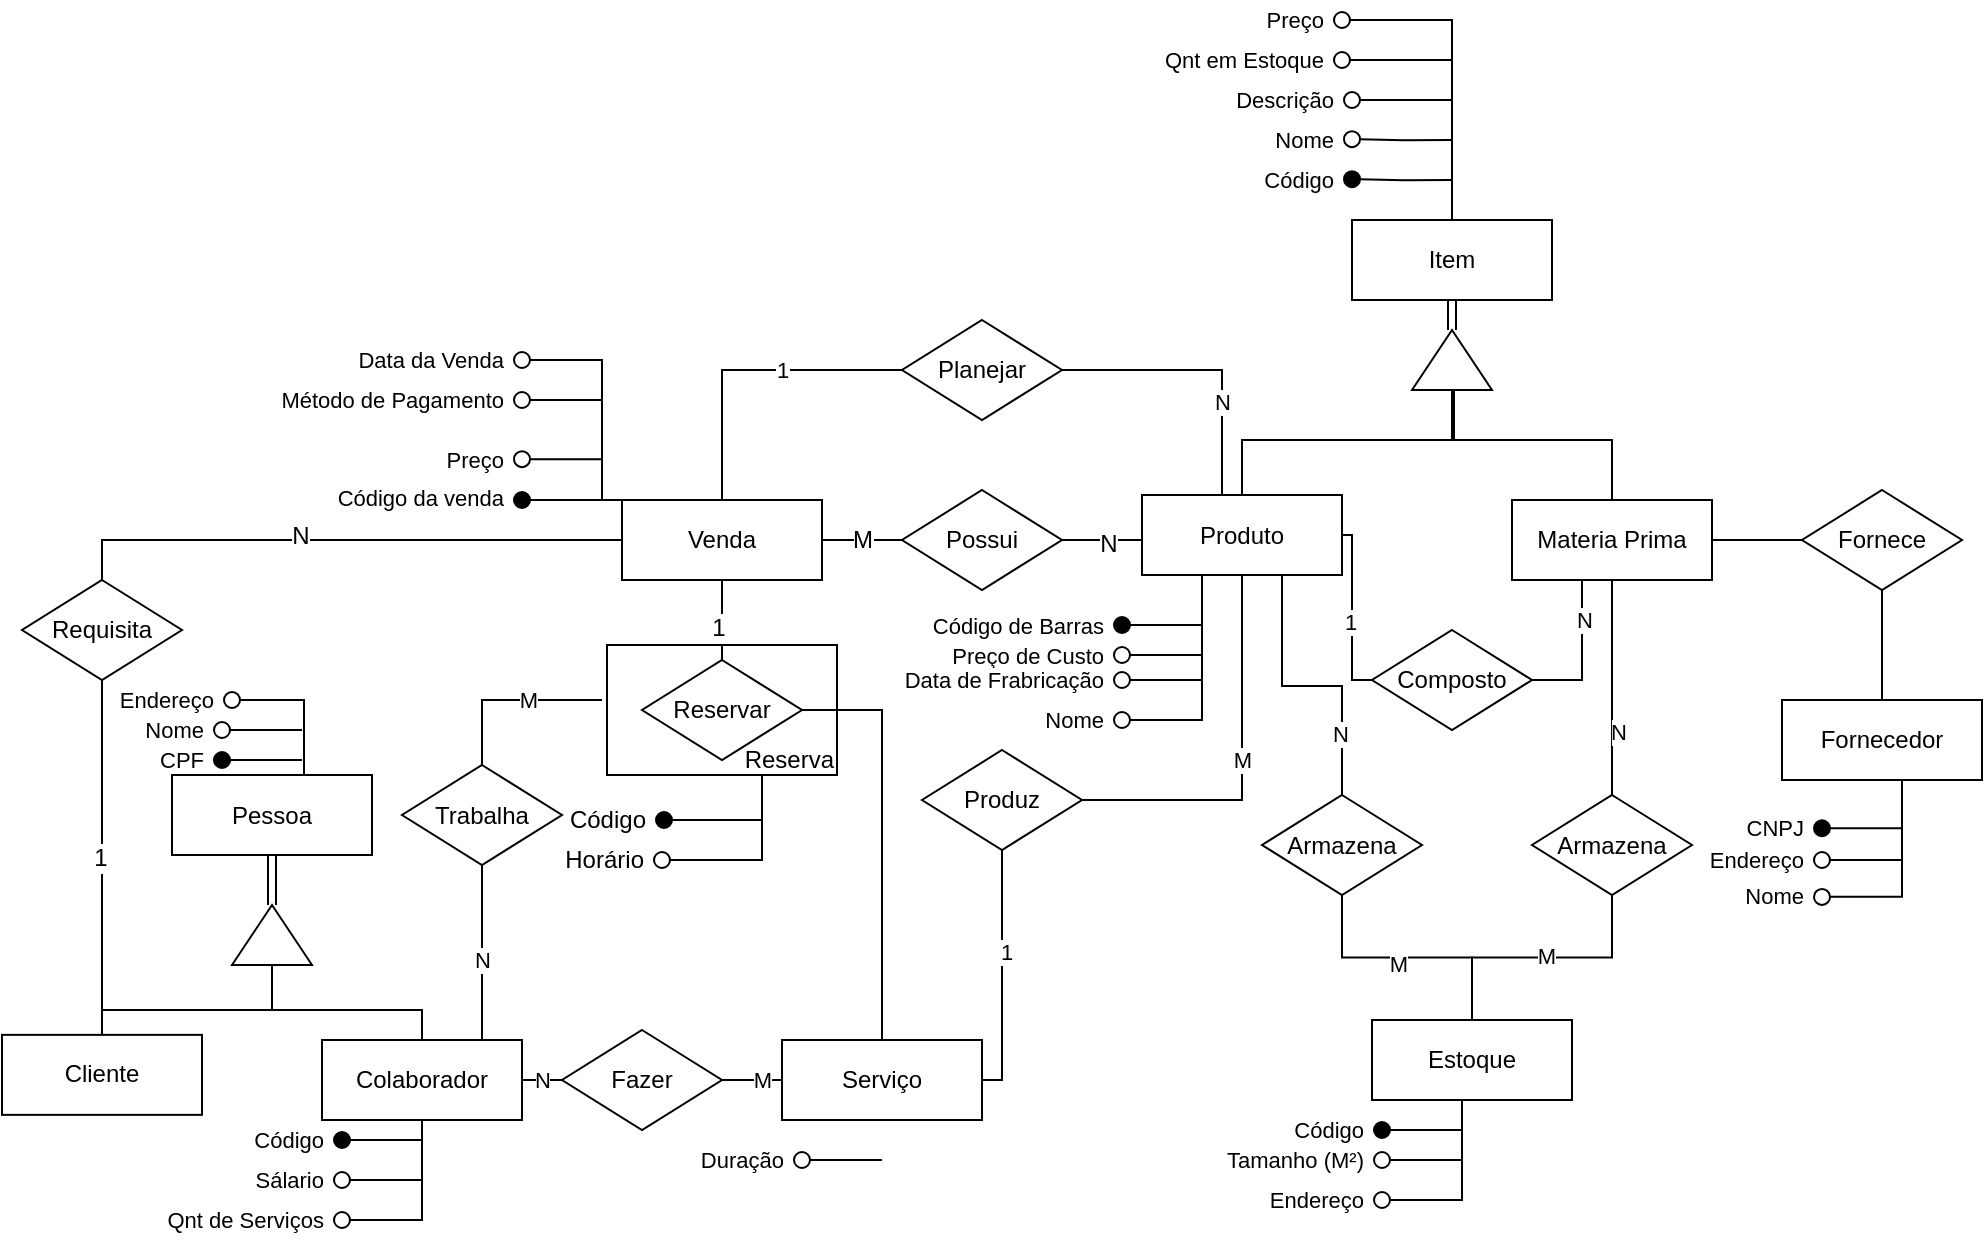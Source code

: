 <mxfile version="24.7.17">
  <diagram name="Página-1" id="Y4v-zRmJQ9ysSYKRB13J">
    <mxGraphModel dx="-110" dy="685" grid="1" gridSize="10" guides="1" tooltips="1" connect="1" arrows="1" fold="1" page="1" pageScale="1" pageWidth="827" pageHeight="1169" math="0" shadow="0">
      <root>
        <mxCell id="0" />
        <mxCell id="1" parent="0" />
        <mxCell id="ezMyJnMZ9ZcVQrx3dU-W-1" value=" " style="rounded=0;orthogonalLoop=1;jettySize=auto;html=1;fontFamily=Helvetica;fontSize=12;fontColor=default;endArrow=none;endFill=0;edgeStyle=orthogonalEdgeStyle;entryX=0;entryY=0.5;entryDx=0;entryDy=0;exitX=0.5;exitY=0;exitDx=0;exitDy=0;" edge="1" parent="1" source="ezMyJnMZ9ZcVQrx3dU-W-3" target="ezMyJnMZ9ZcVQrx3dU-W-9">
          <mxGeometry relative="1" as="geometry" />
        </mxCell>
        <mxCell id="ezMyJnMZ9ZcVQrx3dU-W-2" value="N" style="edgeLabel;html=1;align=center;verticalAlign=middle;resizable=0;points=[];rounded=0;strokeColor=default;spacingBottom=0;fontFamily=Helvetica;fontSize=12;fontColor=default;fillColor=none;" vertex="1" connectable="0" parent="ezMyJnMZ9ZcVQrx3dU-W-1">
          <mxGeometry x="-0.173" y="3" relative="1" as="geometry">
            <mxPoint x="3" y="1" as="offset" />
          </mxGeometry>
        </mxCell>
        <mxCell id="ezMyJnMZ9ZcVQrx3dU-W-3" value="Requisita" style="rhombus;whiteSpace=wrap;html=1;" vertex="1" parent="1">
          <mxGeometry x="1670" y="760" width="80" height="50" as="geometry" />
        </mxCell>
        <mxCell id="ezMyJnMZ9ZcVQrx3dU-W-4" style="edgeStyle=orthogonalEdgeStyle;rounded=0;orthogonalLoop=1;jettySize=auto;html=1;endArrow=none;endFill=0;exitX=0.5;exitY=0;exitDx=0;exitDy=0;entryX=0.5;entryY=1;entryDx=0;entryDy=0;" edge="1" parent="1" source="ezMyJnMZ9ZcVQrx3dU-W-42" target="ezMyJnMZ9ZcVQrx3dU-W-3">
          <mxGeometry relative="1" as="geometry" />
        </mxCell>
        <mxCell id="ezMyJnMZ9ZcVQrx3dU-W-5" value="1" style="edgeLabel;html=1;align=center;verticalAlign=middle;resizable=0;points=[];rounded=0;strokeColor=default;spacingBottom=0;fontFamily=Helvetica;fontSize=12;fontColor=default;fillColor=none;" vertex="1" connectable="0" parent="ezMyJnMZ9ZcVQrx3dU-W-4">
          <mxGeometry y="1" relative="1" as="geometry">
            <mxPoint as="offset" />
          </mxGeometry>
        </mxCell>
        <mxCell id="ezMyJnMZ9ZcVQrx3dU-W-6" value="M" style="edgeStyle=orthogonalEdgeStyle;rounded=0;orthogonalLoop=1;jettySize=auto;html=1;entryX=0;entryY=0.5;entryDx=0;entryDy=0;fontFamily=Helvetica;fontSize=12;fontColor=default;endArrow=none;endFill=0;" edge="1" parent="1" source="ezMyJnMZ9ZcVQrx3dU-W-9" target="ezMyJnMZ9ZcVQrx3dU-W-26">
          <mxGeometry relative="1" as="geometry" />
        </mxCell>
        <mxCell id="ezMyJnMZ9ZcVQrx3dU-W-7" style="edgeStyle=orthogonalEdgeStyle;rounded=0;orthogonalLoop=1;jettySize=auto;html=1;fontFamily=Helvetica;fontSize=12;fontColor=default;endArrow=none;endFill=0;" edge="1" parent="1" source="ezMyJnMZ9ZcVQrx3dU-W-9" target="ezMyJnMZ9ZcVQrx3dU-W-28">
          <mxGeometry relative="1" as="geometry" />
        </mxCell>
        <mxCell id="ezMyJnMZ9ZcVQrx3dU-W-8" value="1" style="edgeLabel;html=1;align=center;verticalAlign=middle;resizable=0;points=[];rounded=0;strokeColor=default;spacingBottom=0;fontFamily=Helvetica;fontSize=12;fontColor=default;fillColor=none;" vertex="1" connectable="0" parent="ezMyJnMZ9ZcVQrx3dU-W-7">
          <mxGeometry x="0.167" y="-2" relative="1" as="geometry">
            <mxPoint as="offset" />
          </mxGeometry>
        </mxCell>
        <mxCell id="ezMyJnMZ9ZcVQrx3dU-W-9" value="Venda" style="rounded=0;whiteSpace=wrap;html=1;" vertex="1" parent="1">
          <mxGeometry x="1970" y="720" width="100" height="40" as="geometry" />
        </mxCell>
        <mxCell id="ezMyJnMZ9ZcVQrx3dU-W-10" style="edgeStyle=orthogonalEdgeStyle;rounded=0;orthogonalLoop=1;jettySize=auto;html=1;entryX=0;entryY=0.5;entryDx=0;entryDy=0;endArrow=none;endFill=0;exitX=0.5;exitY=0;exitDx=0;exitDy=0;" edge="1" parent="1" source="ezMyJnMZ9ZcVQrx3dU-W-15" target="ezMyJnMZ9ZcVQrx3dU-W-18">
          <mxGeometry relative="1" as="geometry">
            <Array as="points">
              <mxPoint x="2280" y="690" />
              <mxPoint x="2385" y="690" />
            </Array>
          </mxGeometry>
        </mxCell>
        <mxCell id="ezMyJnMZ9ZcVQrx3dU-W-11" style="edgeStyle=orthogonalEdgeStyle;rounded=0;orthogonalLoop=1;jettySize=auto;html=1;entryX=0;entryY=0.5;entryDx=0;entryDy=0;endArrow=none;endFill=0;" edge="1" parent="1" source="ezMyJnMZ9ZcVQrx3dU-W-15" target="ezMyJnMZ9ZcVQrx3dU-W-55">
          <mxGeometry relative="1" as="geometry">
            <Array as="points">
              <mxPoint x="2335" y="738" />
              <mxPoint x="2335" y="810" />
            </Array>
          </mxGeometry>
        </mxCell>
        <mxCell id="ezMyJnMZ9ZcVQrx3dU-W-12" value="1" style="edgeLabel;html=1;align=center;verticalAlign=middle;resizable=0;points=[];" vertex="1" connectable="0" parent="ezMyJnMZ9ZcVQrx3dU-W-11">
          <mxGeometry x="0.095" y="-1" relative="1" as="geometry">
            <mxPoint as="offset" />
          </mxGeometry>
        </mxCell>
        <mxCell id="ezMyJnMZ9ZcVQrx3dU-W-13" style="edgeStyle=orthogonalEdgeStyle;rounded=0;orthogonalLoop=1;jettySize=auto;html=1;entryX=0.5;entryY=0;entryDx=0;entryDy=0;endArrow=none;endFill=0;" edge="1" parent="1" source="ezMyJnMZ9ZcVQrx3dU-W-15" target="ezMyJnMZ9ZcVQrx3dU-W-73">
          <mxGeometry relative="1" as="geometry">
            <Array as="points">
              <mxPoint x="2300" y="813" />
              <mxPoint x="2330" y="813" />
            </Array>
          </mxGeometry>
        </mxCell>
        <mxCell id="ezMyJnMZ9ZcVQrx3dU-W-14" value="N" style="edgeLabel;html=1;align=center;verticalAlign=middle;resizable=0;points=[];" vertex="1" connectable="0" parent="ezMyJnMZ9ZcVQrx3dU-W-13">
          <mxGeometry x="0.565" y="-1" relative="1" as="geometry">
            <mxPoint as="offset" />
          </mxGeometry>
        </mxCell>
        <mxCell id="ezMyJnMZ9ZcVQrx3dU-W-15" value="Produto" style="rounded=0;whiteSpace=wrap;html=1;" vertex="1" parent="1">
          <mxGeometry x="2230" y="717.5" width="100" height="40" as="geometry" />
        </mxCell>
        <mxCell id="ezMyJnMZ9ZcVQrx3dU-W-16" value="Nome" style="html=1;verticalAlign=middle;startArrow=oval;startFill=0;endArrow=none;startSize=8;rounded=0;endFill=0;edgeStyle=orthogonalEdgeStyle;spacingLeft=0;spacingRight=0;spacingBottom=0;spacing=0;spacingTop=0;labelPosition=left;verticalLabelPosition=middle;align=right;" edge="1" parent="1">
          <mxGeometry x="-1" y="-10" width="60" relative="1" as="geometry">
            <mxPoint x="2220" y="830" as="sourcePoint" />
            <mxPoint x="2260" y="757.5" as="targetPoint" />
            <mxPoint x="-10" y="-10" as="offset" />
            <Array as="points">
              <mxPoint x="2260" y="830" />
            </Array>
          </mxGeometry>
        </mxCell>
        <mxCell id="ezMyJnMZ9ZcVQrx3dU-W-17" value="Preço" style="html=1;verticalAlign=middle;startArrow=oval;startFill=0;endArrow=none;startSize=8;rounded=0;endFill=0;edgeStyle=orthogonalEdgeStyle;spacingLeft=0;spacingRight=0;spacingBottom=0;spacing=0;spacingTop=0;labelPosition=left;verticalLabelPosition=middle;align=right;entryX=0.5;entryY=0;entryDx=0;entryDy=0;" edge="1" parent="1" target="ezMyJnMZ9ZcVQrx3dU-W-20">
          <mxGeometry x="-1" y="-10" width="60" relative="1" as="geometry">
            <mxPoint x="2330" y="480" as="sourcePoint" />
            <mxPoint x="2375" y="480" as="targetPoint" />
            <mxPoint x="-10" y="-10" as="offset" />
            <Array as="points">
              <mxPoint x="2335" y="480" />
              <mxPoint x="2385" y="480" />
            </Array>
          </mxGeometry>
        </mxCell>
        <mxCell id="ezMyJnMZ9ZcVQrx3dU-W-18" value="" style="triangle;whiteSpace=wrap;html=1;rotation=-90;" vertex="1" parent="1">
          <mxGeometry x="2370" y="630" width="30" height="40" as="geometry" />
        </mxCell>
        <mxCell id="ezMyJnMZ9ZcVQrx3dU-W-19" style="edgeStyle=orthogonalEdgeStyle;rounded=0;orthogonalLoop=1;jettySize=auto;html=1;entryX=1;entryY=0.5;entryDx=0;entryDy=0;endArrow=none;endFill=0;shape=link;" edge="1" parent="1" source="ezMyJnMZ9ZcVQrx3dU-W-20" target="ezMyJnMZ9ZcVQrx3dU-W-18">
          <mxGeometry relative="1" as="geometry" />
        </mxCell>
        <mxCell id="ezMyJnMZ9ZcVQrx3dU-W-20" value="Item" style="rounded=0;whiteSpace=wrap;html=1;" vertex="1" parent="1">
          <mxGeometry x="2335" y="580" width="100" height="40" as="geometry" />
        </mxCell>
        <mxCell id="ezMyJnMZ9ZcVQrx3dU-W-21" value="Código da venda" style="html=1;verticalAlign=middle;startArrow=oval;startFill=1;endArrow=none;startSize=8;rounded=0;endFill=0;spacingLeft=0;spacingRight=0;spacingBottom=0;spacing=0;spacingTop=0;labelPosition=left;verticalLabelPosition=middle;align=right;entryX=0.5;entryY=0;entryDx=0;entryDy=0;strokeColor=default;flowAnimation=0;shadow=0;jumpStyle=none;edgeStyle=orthogonalEdgeStyle;" edge="1" parent="1" target="ezMyJnMZ9ZcVQrx3dU-W-9">
          <mxGeometry x="-1" y="10" width="60" relative="1" as="geometry">
            <mxPoint x="1920" y="720" as="sourcePoint" />
            <mxPoint x="1935" y="700" as="targetPoint" />
            <mxPoint x="-10" y="9" as="offset" />
            <Array as="points">
              <mxPoint x="1960" y="720" />
              <mxPoint x="1960" y="720" />
            </Array>
          </mxGeometry>
        </mxCell>
        <mxCell id="ezMyJnMZ9ZcVQrx3dU-W-22" value="Data da Venda" style="html=1;verticalAlign=middle;startArrow=oval;startFill=0;endArrow=none;startSize=8;rounded=0;endFill=0;edgeStyle=orthogonalEdgeStyle;spacingLeft=0;spacingRight=0;spacingBottom=0;spacing=0;spacingTop=0;labelPosition=left;verticalLabelPosition=middle;align=right;" edge="1" parent="1">
          <mxGeometry x="-1" y="-10" width="60" relative="1" as="geometry">
            <mxPoint x="1920" y="650" as="sourcePoint" />
            <mxPoint x="1960" y="720" as="targetPoint" />
            <mxPoint x="-10" y="-10" as="offset" />
            <Array as="points">
              <mxPoint x="1960" y="650" />
            </Array>
          </mxGeometry>
        </mxCell>
        <mxCell id="ezMyJnMZ9ZcVQrx3dU-W-23" value="Preço" style="html=1;verticalAlign=middle;startArrow=oval;startFill=0;endArrow=none;startSize=8;rounded=0;endFill=0;edgeStyle=orthogonalEdgeStyle;spacingLeft=0;spacingRight=0;spacingBottom=0;spacing=0;spacingTop=0;labelPosition=left;verticalLabelPosition=middle;align=right;" edge="1" parent="1">
          <mxGeometry x="-1" y="-10" width="60" relative="1" as="geometry">
            <mxPoint x="1920" y="699.58" as="sourcePoint" />
            <mxPoint x="1960" y="699.58" as="targetPoint" />
            <mxPoint x="-10" y="-10" as="offset" />
          </mxGeometry>
        </mxCell>
        <mxCell id="ezMyJnMZ9ZcVQrx3dU-W-24" style="edgeStyle=orthogonalEdgeStyle;rounded=0;orthogonalLoop=1;jettySize=auto;html=1;fontFamily=Helvetica;fontSize=12;fontColor=default;endArrow=none;endFill=0;" edge="1" parent="1" source="ezMyJnMZ9ZcVQrx3dU-W-26">
          <mxGeometry relative="1" as="geometry">
            <mxPoint x="2230" y="740" as="targetPoint" />
          </mxGeometry>
        </mxCell>
        <mxCell id="ezMyJnMZ9ZcVQrx3dU-W-25" value="N" style="edgeLabel;html=1;align=center;verticalAlign=middle;resizable=0;points=[];rounded=0;strokeColor=default;spacingBottom=0;fontFamily=Helvetica;fontSize=12;fontColor=default;fillColor=none;" vertex="1" connectable="0" parent="ezMyJnMZ9ZcVQrx3dU-W-24">
          <mxGeometry x="0.133" y="-1" relative="1" as="geometry">
            <mxPoint as="offset" />
          </mxGeometry>
        </mxCell>
        <mxCell id="ezMyJnMZ9ZcVQrx3dU-W-26" value="Possui" style="rhombus;whiteSpace=wrap;html=1;" vertex="1" parent="1">
          <mxGeometry x="2110" y="715" width="80" height="50" as="geometry" />
        </mxCell>
        <mxCell id="ezMyJnMZ9ZcVQrx3dU-W-27" style="edgeStyle=orthogonalEdgeStyle;rounded=0;orthogonalLoop=1;jettySize=auto;html=1;fontFamily=Helvetica;fontSize=12;fontColor=default;endArrow=none;endFill=0;exitX=1;exitY=0.5;exitDx=0;exitDy=0;" edge="1" parent="1" source="ezMyJnMZ9ZcVQrx3dU-W-28" target="ezMyJnMZ9ZcVQrx3dU-W-34">
          <mxGeometry relative="1" as="geometry">
            <mxPoint x="2020" y="890" as="targetPoint" />
          </mxGeometry>
        </mxCell>
        <mxCell id="ezMyJnMZ9ZcVQrx3dU-W-28" value="Reservar" style="rhombus;whiteSpace=wrap;html=1;" vertex="1" parent="1">
          <mxGeometry x="1980" y="800" width="80" height="50" as="geometry" />
        </mxCell>
        <mxCell id="ezMyJnMZ9ZcVQrx3dU-W-29" value="&lt;div style=&quot;&quot;&gt;Reserva&lt;/div&gt;" style="rounded=0;whiteSpace=wrap;fillColor=none;verticalAlign=top;labelPosition=center;verticalLabelPosition=bottom;align=right;spacingBottom=0;html=1;horizontal=1;fontFamily=Helvetica;spacing=0;spacingTop=-20;spacingRight=2;" vertex="1" parent="1">
          <mxGeometry x="1962.5" y="792.5" width="115" height="65" as="geometry" />
        </mxCell>
        <mxCell id="ezMyJnMZ9ZcVQrx3dU-W-30" value="Código" style="html=1;verticalAlign=middle;startArrow=oval;startFill=1;endArrow=none;startSize=8;rounded=0;endFill=0;edgeStyle=orthogonalEdgeStyle;spacingLeft=0;spacingRight=0;spacingBottom=0;spacing=0;spacingTop=0;labelPosition=left;verticalLabelPosition=middle;align=right;fontFamily=Helvetica;fontSize=12;fontColor=default;" edge="1" parent="1">
          <mxGeometry x="-1" y="-10" width="60" relative="1" as="geometry">
            <mxPoint x="1991" y="880" as="sourcePoint" />
            <mxPoint x="2040" y="880" as="targetPoint" />
            <mxPoint x="-10" y="-10" as="offset" />
          </mxGeometry>
        </mxCell>
        <mxCell id="ezMyJnMZ9ZcVQrx3dU-W-31" value="Horário" style="html=1;verticalAlign=middle;startArrow=oval;startFill=0;endArrow=none;startSize=8;rounded=0;endFill=0;edgeStyle=orthogonalEdgeStyle;spacingLeft=0;spacingRight=0;spacingBottom=0;spacing=0;spacingTop=0;labelPosition=left;verticalLabelPosition=middle;align=right;fontFamily=Helvetica;fontSize=12;fontColor=default;entryX=0.5;entryY=1;entryDx=0;entryDy=0;" edge="1" parent="1" target="ezMyJnMZ9ZcVQrx3dU-W-29">
          <mxGeometry x="-1" y="-10" width="60" relative="1" as="geometry">
            <mxPoint x="1990" y="900" as="sourcePoint" />
            <mxPoint x="2040" y="860" as="targetPoint" />
            <mxPoint x="-10" y="-10" as="offset" />
            <Array as="points">
              <mxPoint x="1990" y="900" />
              <mxPoint x="2040" y="900" />
              <mxPoint x="2040" y="857" />
            </Array>
          </mxGeometry>
        </mxCell>
        <mxCell id="ezMyJnMZ9ZcVQrx3dU-W-32" style="edgeStyle=orthogonalEdgeStyle;rounded=0;orthogonalLoop=1;jettySize=auto;html=1;entryX=0.5;entryY=1;entryDx=0;entryDy=0;exitX=1;exitY=0.5;exitDx=0;exitDy=0;endArrow=none;endFill=0;" edge="1" parent="1" source="ezMyJnMZ9ZcVQrx3dU-W-34" target="ezMyJnMZ9ZcVQrx3dU-W-58">
          <mxGeometry relative="1" as="geometry">
            <Array as="points">
              <mxPoint x="2160" y="1010" />
            </Array>
          </mxGeometry>
        </mxCell>
        <mxCell id="ezMyJnMZ9ZcVQrx3dU-W-33" value="1" style="edgeLabel;html=1;align=center;verticalAlign=middle;resizable=0;points=[];" vertex="1" connectable="0" parent="ezMyJnMZ9ZcVQrx3dU-W-32">
          <mxGeometry x="0.195" y="-2" relative="1" as="geometry">
            <mxPoint as="offset" />
          </mxGeometry>
        </mxCell>
        <mxCell id="ezMyJnMZ9ZcVQrx3dU-W-34" value="Serviço" style="rounded=0;whiteSpace=wrap;html=1;" vertex="1" parent="1">
          <mxGeometry x="2050" y="990" width="100" height="40" as="geometry" />
        </mxCell>
        <mxCell id="ezMyJnMZ9ZcVQrx3dU-W-35" value="Código" style="html=1;verticalAlign=middle;startArrow=oval;startFill=1;endArrow=none;startSize=8;rounded=0;endFill=0;edgeStyle=orthogonalEdgeStyle;spacingLeft=0;spacingRight=0;spacingBottom=0;spacing=0;spacingTop=0;labelPosition=left;verticalLabelPosition=middle;align=right;" edge="1" parent="1">
          <mxGeometry x="-1" y="-10" width="60" relative="1" as="geometry">
            <mxPoint x="2335" y="559.58" as="sourcePoint" />
            <mxPoint x="2385" y="560" as="targetPoint" />
            <mxPoint x="-10" y="-10" as="offset" />
          </mxGeometry>
        </mxCell>
        <mxCell id="ezMyJnMZ9ZcVQrx3dU-W-36" value="Nome" style="html=1;verticalAlign=middle;startArrow=oval;startFill=0;endArrow=none;startSize=8;rounded=0;endFill=0;edgeStyle=orthogonalEdgeStyle;spacingLeft=0;spacingRight=0;spacingBottom=0;spacing=0;spacingTop=0;labelPosition=left;verticalLabelPosition=middle;align=right;" edge="1" parent="1">
          <mxGeometry x="-1" y="-10" width="60" relative="1" as="geometry">
            <mxPoint x="2335" y="539.58" as="sourcePoint" />
            <mxPoint x="2385" y="540" as="targetPoint" />
            <mxPoint x="-10" y="-10" as="offset" />
          </mxGeometry>
        </mxCell>
        <mxCell id="ezMyJnMZ9ZcVQrx3dU-W-37" value="Descrição" style="html=1;verticalAlign=middle;startArrow=oval;startFill=0;endArrow=none;startSize=8;rounded=0;endFill=0;edgeStyle=orthogonalEdgeStyle;spacingLeft=0;spacingRight=0;spacingBottom=0;spacing=0;spacingTop=0;labelPosition=left;verticalLabelPosition=middle;align=right;" edge="1" parent="1">
          <mxGeometry x="-1" y="-10" width="60" relative="1" as="geometry">
            <mxPoint x="2335" y="520" as="sourcePoint" />
            <mxPoint x="2385" y="520" as="targetPoint" />
            <mxPoint x="-10" y="-10" as="offset" />
          </mxGeometry>
        </mxCell>
        <mxCell id="ezMyJnMZ9ZcVQrx3dU-W-38" value="Código de Barras" style="html=1;verticalAlign=middle;startArrow=oval;startFill=1;endArrow=none;startSize=8;rounded=0;endFill=0;edgeStyle=orthogonalEdgeStyle;spacingLeft=0;spacingRight=0;spacingBottom=0;spacing=0;spacingTop=0;labelPosition=left;verticalLabelPosition=middle;align=right;" edge="1" parent="1">
          <mxGeometry x="-1" y="-10" width="60" relative="1" as="geometry">
            <mxPoint x="2220" y="782.5" as="sourcePoint" />
            <mxPoint x="2260" y="782.5" as="targetPoint" />
            <mxPoint x="-10" y="-10" as="offset" />
          </mxGeometry>
        </mxCell>
        <mxCell id="ezMyJnMZ9ZcVQrx3dU-W-39" value="Preço de Custo" style="html=1;verticalAlign=middle;startArrow=oval;startFill=0;endArrow=none;startSize=8;rounded=0;endFill=0;edgeStyle=orthogonalEdgeStyle;spacingLeft=0;spacingRight=0;spacingBottom=0;spacing=0;spacingTop=0;labelPosition=left;verticalLabelPosition=middle;align=right;" edge="1" parent="1">
          <mxGeometry x="-1" y="-10" width="60" relative="1" as="geometry">
            <mxPoint x="2220" y="797.5" as="sourcePoint" />
            <mxPoint x="2260" y="797.5" as="targetPoint" />
            <mxPoint x="-10" y="-10" as="offset" />
          </mxGeometry>
        </mxCell>
        <mxCell id="ezMyJnMZ9ZcVQrx3dU-W-40" value="Qnt em Estoque" style="html=1;verticalAlign=middle;startArrow=oval;startFill=0;endArrow=none;startSize=8;rounded=0;endFill=0;edgeStyle=orthogonalEdgeStyle;spacingLeft=0;spacingRight=0;spacingBottom=0;spacing=0;spacingTop=0;labelPosition=left;verticalLabelPosition=middle;align=right;" edge="1" parent="1">
          <mxGeometry x="-1" y="-10" width="60" relative="1" as="geometry">
            <mxPoint x="2330" y="500" as="sourcePoint" />
            <mxPoint x="2385" y="500.0" as="targetPoint" />
            <mxPoint x="-10" y="-10" as="offset" />
          </mxGeometry>
        </mxCell>
        <mxCell id="ezMyJnMZ9ZcVQrx3dU-W-41" value="Data de Frabricação" style="html=1;verticalAlign=middle;startArrow=oval;startFill=0;endArrow=none;startSize=8;rounded=0;endFill=0;edgeStyle=orthogonalEdgeStyle;spacingLeft=0;spacingRight=0;spacingBottom=0;spacing=0;spacingTop=0;labelPosition=left;verticalLabelPosition=middle;align=right;" edge="1" parent="1">
          <mxGeometry x="-1" y="-10" width="60" relative="1" as="geometry">
            <mxPoint x="2220" y="810" as="sourcePoint" />
            <mxPoint x="2260" y="810" as="targetPoint" />
            <mxPoint x="-10" y="-10" as="offset" />
            <Array as="points">
              <mxPoint x="2260" y="810" />
            </Array>
          </mxGeometry>
        </mxCell>
        <mxCell id="ezMyJnMZ9ZcVQrx3dU-W-42" value="Cliente" style="rounded=0;whiteSpace=wrap;html=1;" vertex="1" parent="1">
          <mxGeometry x="1660" y="987.43" width="100" height="40" as="geometry" />
        </mxCell>
        <mxCell id="ezMyJnMZ9ZcVQrx3dU-W-43" style="edgeStyle=orthogonalEdgeStyle;rounded=0;orthogonalLoop=1;jettySize=auto;html=1;exitX=0.5;exitY=0;exitDx=0;exitDy=0;endArrow=none;endFill=0;" edge="1" parent="1" source="ezMyJnMZ9ZcVQrx3dU-W-46">
          <mxGeometry relative="1" as="geometry">
            <mxPoint x="2481.0" y="720.0" as="sourcePoint" />
            <mxPoint x="2386.0" y="665" as="targetPoint" />
            <Array as="points">
              <mxPoint x="2465" y="690" />
              <mxPoint x="2386" y="690" />
            </Array>
          </mxGeometry>
        </mxCell>
        <mxCell id="ezMyJnMZ9ZcVQrx3dU-W-44" style="edgeStyle=orthogonalEdgeStyle;rounded=0;orthogonalLoop=1;jettySize=auto;html=1;entryX=0.5;entryY=0;entryDx=0;entryDy=0;endArrow=none;endFill=0;" edge="1" parent="1" source="ezMyJnMZ9ZcVQrx3dU-W-46" target="ezMyJnMZ9ZcVQrx3dU-W-76">
          <mxGeometry relative="1" as="geometry">
            <Array as="points">
              <mxPoint x="2465" y="780" />
              <mxPoint x="2465" y="780" />
            </Array>
          </mxGeometry>
        </mxCell>
        <mxCell id="ezMyJnMZ9ZcVQrx3dU-W-45" value="N" style="edgeLabel;html=1;align=center;verticalAlign=middle;resizable=0;points=[];" vertex="1" connectable="0" parent="ezMyJnMZ9ZcVQrx3dU-W-44">
          <mxGeometry x="0.404" y="3" relative="1" as="geometry">
            <mxPoint as="offset" />
          </mxGeometry>
        </mxCell>
        <mxCell id="ezMyJnMZ9ZcVQrx3dU-W-46" value="Materia Prima" style="rounded=0;whiteSpace=wrap;html=1;" vertex="1" parent="1">
          <mxGeometry x="2415" y="720" width="100" height="40" as="geometry" />
        </mxCell>
        <mxCell id="ezMyJnMZ9ZcVQrx3dU-W-47" style="edgeStyle=orthogonalEdgeStyle;rounded=0;orthogonalLoop=1;jettySize=auto;html=1;entryX=0.5;entryY=0;entryDx=0;entryDy=0;exitX=0;exitY=0.5;exitDx=0;exitDy=0;endArrow=none;endFill=0;" edge="1" parent="1" source="ezMyJnMZ9ZcVQrx3dU-W-49" target="ezMyJnMZ9ZcVQrx3dU-W-42">
          <mxGeometry relative="1" as="geometry">
            <Array as="points">
              <mxPoint x="1795" y="975" />
              <mxPoint x="1710" y="975" />
            </Array>
          </mxGeometry>
        </mxCell>
        <mxCell id="ezMyJnMZ9ZcVQrx3dU-W-48" style="edgeStyle=orthogonalEdgeStyle;rounded=0;orthogonalLoop=1;jettySize=auto;html=1;exitX=0;exitY=0.5;exitDx=0;exitDy=0;endArrow=none;endFill=0;" edge="1" parent="1" source="ezMyJnMZ9ZcVQrx3dU-W-49" target="ezMyJnMZ9ZcVQrx3dU-W-52">
          <mxGeometry relative="1" as="geometry">
            <Array as="points">
              <mxPoint x="1795" y="975" />
              <mxPoint x="1870" y="975" />
            </Array>
          </mxGeometry>
        </mxCell>
        <mxCell id="ezMyJnMZ9ZcVQrx3dU-W-49" value="" style="triangle;whiteSpace=wrap;html=1;rotation=-90;" vertex="1" parent="1">
          <mxGeometry x="1780" y="917.5" width="30" height="40" as="geometry" />
        </mxCell>
        <mxCell id="ezMyJnMZ9ZcVQrx3dU-W-50" style="edgeStyle=orthogonalEdgeStyle;rounded=0;orthogonalLoop=1;jettySize=auto;html=1;entryX=0.5;entryY=1;entryDx=0;entryDy=0;endArrow=none;endFill=0;" edge="1" parent="1" source="ezMyJnMZ9ZcVQrx3dU-W-52" target="ezMyJnMZ9ZcVQrx3dU-W-68">
          <mxGeometry relative="1" as="geometry">
            <Array as="points">
              <mxPoint x="1900" y="970" />
              <mxPoint x="1900" y="970" />
            </Array>
          </mxGeometry>
        </mxCell>
        <mxCell id="ezMyJnMZ9ZcVQrx3dU-W-51" value="N" style="edgeLabel;html=1;align=center;verticalAlign=middle;resizable=0;points=[];" vertex="1" connectable="0" parent="ezMyJnMZ9ZcVQrx3dU-W-50">
          <mxGeometry x="-0.102" y="-2" relative="1" as="geometry">
            <mxPoint x="-2" y="-1" as="offset" />
          </mxGeometry>
        </mxCell>
        <mxCell id="ezMyJnMZ9ZcVQrx3dU-W-52" value="Colaborador" style="rounded=0;whiteSpace=wrap;html=1;" vertex="1" parent="1">
          <mxGeometry x="1820" y="990.0" width="100" height="40" as="geometry" />
        </mxCell>
        <mxCell id="ezMyJnMZ9ZcVQrx3dU-W-53" style="edgeStyle=orthogonalEdgeStyle;rounded=0;orthogonalLoop=1;jettySize=auto;html=1;endArrow=none;endFill=0;" edge="1" parent="1" source="ezMyJnMZ9ZcVQrx3dU-W-55" target="ezMyJnMZ9ZcVQrx3dU-W-46">
          <mxGeometry relative="1" as="geometry">
            <Array as="points">
              <mxPoint x="2450" y="810" />
            </Array>
          </mxGeometry>
        </mxCell>
        <mxCell id="ezMyJnMZ9ZcVQrx3dU-W-54" value="N" style="edgeLabel;html=1;align=center;verticalAlign=middle;resizable=0;points=[];" vertex="1" connectable="0" parent="ezMyJnMZ9ZcVQrx3dU-W-53">
          <mxGeometry x="0.484" y="-1" relative="1" as="geometry">
            <mxPoint as="offset" />
          </mxGeometry>
        </mxCell>
        <mxCell id="ezMyJnMZ9ZcVQrx3dU-W-55" value="Composto" style="rhombus;whiteSpace=wrap;html=1;" vertex="1" parent="1">
          <mxGeometry x="2345" y="785" width="80" height="50" as="geometry" />
        </mxCell>
        <mxCell id="ezMyJnMZ9ZcVQrx3dU-W-56" style="edgeStyle=orthogonalEdgeStyle;rounded=0;orthogonalLoop=1;jettySize=auto;html=1;endArrow=none;endFill=0;" edge="1" parent="1" source="ezMyJnMZ9ZcVQrx3dU-W-58" target="ezMyJnMZ9ZcVQrx3dU-W-15">
          <mxGeometry relative="1" as="geometry" />
        </mxCell>
        <mxCell id="ezMyJnMZ9ZcVQrx3dU-W-57" value="M" style="edgeLabel;html=1;align=center;verticalAlign=middle;resizable=0;points=[];" vertex="1" connectable="0" parent="ezMyJnMZ9ZcVQrx3dU-W-56">
          <mxGeometry x="0.039" relative="1" as="geometry">
            <mxPoint as="offset" />
          </mxGeometry>
        </mxCell>
        <mxCell id="ezMyJnMZ9ZcVQrx3dU-W-58" value="Produz" style="rhombus;whiteSpace=wrap;html=1;" vertex="1" parent="1">
          <mxGeometry x="2120" y="845" width="80" height="50" as="geometry" />
        </mxCell>
        <mxCell id="ezMyJnMZ9ZcVQrx3dU-W-59" style="edgeStyle=orthogonalEdgeStyle;rounded=0;orthogonalLoop=1;jettySize=auto;html=1;shape=link;" edge="1" parent="1" source="ezMyJnMZ9ZcVQrx3dU-W-60" target="ezMyJnMZ9ZcVQrx3dU-W-49">
          <mxGeometry relative="1" as="geometry" />
        </mxCell>
        <mxCell id="ezMyJnMZ9ZcVQrx3dU-W-60" value="Pessoa" style="rounded=0;whiteSpace=wrap;html=1;" vertex="1" parent="1">
          <mxGeometry x="1745" y="857.5" width="100" height="40" as="geometry" />
        </mxCell>
        <mxCell id="ezMyJnMZ9ZcVQrx3dU-W-61" value="CPF" style="html=1;verticalAlign=middle;startArrow=oval;startFill=1;endArrow=none;startSize=8;rounded=0;endFill=0;edgeStyle=orthogonalEdgeStyle;spacingLeft=0;spacingRight=0;spacingBottom=0;spacing=0;spacingTop=0;labelPosition=left;verticalLabelPosition=middle;align=right;" edge="1" parent="1">
          <mxGeometry x="-1" y="-10" width="60" relative="1" as="geometry">
            <mxPoint x="1770" y="850" as="sourcePoint" />
            <mxPoint x="1810" y="850" as="targetPoint" />
            <mxPoint x="-10" y="-10" as="offset" />
          </mxGeometry>
        </mxCell>
        <mxCell id="ezMyJnMZ9ZcVQrx3dU-W-62" value="Nome" style="html=1;verticalAlign=middle;startArrow=oval;startFill=0;endArrow=none;startSize=8;rounded=0;endFill=0;edgeStyle=orthogonalEdgeStyle;spacingLeft=0;spacingRight=0;spacingBottom=0;spacing=0;spacingTop=0;labelPosition=left;verticalLabelPosition=middle;align=right;" edge="1" parent="1">
          <mxGeometry x="-1" y="-10" width="60" relative="1" as="geometry">
            <mxPoint x="1770" y="835" as="sourcePoint" />
            <mxPoint x="1810" y="835" as="targetPoint" />
            <mxPoint x="-10" y="-10" as="offset" />
          </mxGeometry>
        </mxCell>
        <mxCell id="ezMyJnMZ9ZcVQrx3dU-W-63" value="Endereço" style="html=1;verticalAlign=middle;startArrow=oval;startFill=0;endArrow=none;startSize=8;rounded=0;endFill=0;edgeStyle=orthogonalEdgeStyle;spacingLeft=0;spacingRight=0;spacingBottom=0;spacing=0;spacingTop=0;labelPosition=left;verticalLabelPosition=middle;align=right;entryX=0.66;entryY=0;entryDx=0;entryDy=0;entryPerimeter=0;" edge="1" parent="1" target="ezMyJnMZ9ZcVQrx3dU-W-60">
          <mxGeometry x="-1" y="-10" width="60" relative="1" as="geometry">
            <mxPoint x="1775" y="820" as="sourcePoint" />
            <mxPoint x="1810" y="850" as="targetPoint" />
            <mxPoint x="-10" y="-10" as="offset" />
            <Array as="points">
              <mxPoint x="1811" y="820" />
            </Array>
          </mxGeometry>
        </mxCell>
        <mxCell id="ezMyJnMZ9ZcVQrx3dU-W-64" value="Código" style="html=1;verticalAlign=middle;startArrow=oval;startFill=1;endArrow=none;startSize=8;rounded=0;endFill=0;edgeStyle=orthogonalEdgeStyle;spacingLeft=0;spacingRight=0;spacingBottom=0;spacing=0;spacingTop=0;labelPosition=left;verticalLabelPosition=middle;align=right;" edge="1" parent="1">
          <mxGeometry x="-1" y="-10" width="60" relative="1" as="geometry">
            <mxPoint x="1830" y="1040" as="sourcePoint" />
            <mxPoint x="1870" y="1040" as="targetPoint" />
            <mxPoint x="-10" y="-10" as="offset" />
          </mxGeometry>
        </mxCell>
        <mxCell id="ezMyJnMZ9ZcVQrx3dU-W-65" value="Sálario" style="html=1;verticalAlign=middle;startArrow=oval;startFill=0;endArrow=none;startSize=8;rounded=0;endFill=0;edgeStyle=orthogonalEdgeStyle;spacingLeft=0;spacingRight=0;spacingBottom=0;spacing=0;spacingTop=0;labelPosition=left;verticalLabelPosition=middle;align=right;" edge="1" parent="1">
          <mxGeometry x="-1" y="-10" width="60" relative="1" as="geometry">
            <mxPoint x="1830" y="1060" as="sourcePoint" />
            <mxPoint x="1870" y="1060" as="targetPoint" />
            <mxPoint x="-10" y="-10" as="offset" />
          </mxGeometry>
        </mxCell>
        <mxCell id="ezMyJnMZ9ZcVQrx3dU-W-66" value="Qnt de Serviços" style="html=1;verticalAlign=middle;startArrow=oval;startFill=0;endArrow=none;startSize=8;rounded=0;endFill=0;edgeStyle=orthogonalEdgeStyle;spacingLeft=0;spacingRight=0;spacingBottom=0;spacing=0;spacingTop=0;labelPosition=left;verticalLabelPosition=middle;align=right;entryX=0.5;entryY=1;entryDx=0;entryDy=0;" edge="1" parent="1" target="ezMyJnMZ9ZcVQrx3dU-W-52">
          <mxGeometry x="-1" y="-10" width="60" relative="1" as="geometry">
            <mxPoint x="1830" y="1080" as="sourcePoint" />
            <mxPoint x="1870" y="1080" as="targetPoint" />
            <mxPoint x="-10" y="-10" as="offset" />
            <Array as="points">
              <mxPoint x="1870" y="1080" />
            </Array>
          </mxGeometry>
        </mxCell>
        <mxCell id="ezMyJnMZ9ZcVQrx3dU-W-67" value="M" style="edgeStyle=orthogonalEdgeStyle;rounded=0;orthogonalLoop=1;jettySize=auto;html=1;endArrow=none;endFill=0;" edge="1" parent="1" source="ezMyJnMZ9ZcVQrx3dU-W-68">
          <mxGeometry x="0.2" relative="1" as="geometry">
            <mxPoint x="1960" y="820" as="targetPoint" />
            <Array as="points">
              <mxPoint x="1900" y="820" />
            </Array>
            <mxPoint as="offset" />
          </mxGeometry>
        </mxCell>
        <mxCell id="ezMyJnMZ9ZcVQrx3dU-W-68" value="Trabalha" style="rhombus;whiteSpace=wrap;html=1;" vertex="1" parent="1">
          <mxGeometry x="1860" y="852.5" width="80" height="50" as="geometry" />
        </mxCell>
        <mxCell id="ezMyJnMZ9ZcVQrx3dU-W-69" style="edgeStyle=orthogonalEdgeStyle;rounded=0;orthogonalLoop=1;jettySize=auto;html=1;exitX=0;exitY=0.5;exitDx=0;exitDy=0;" edge="1" parent="1" source="ezMyJnMZ9ZcVQrx3dU-W-18" target="ezMyJnMZ9ZcVQrx3dU-W-18">
          <mxGeometry relative="1" as="geometry" />
        </mxCell>
        <mxCell id="ezMyJnMZ9ZcVQrx3dU-W-70" value="Estoque" style="rounded=0;whiteSpace=wrap;html=1;" vertex="1" parent="1">
          <mxGeometry x="2345" y="980" width="100" height="40" as="geometry" />
        </mxCell>
        <mxCell id="ezMyJnMZ9ZcVQrx3dU-W-71" style="edgeStyle=orthogonalEdgeStyle;rounded=0;orthogonalLoop=1;jettySize=auto;html=1;entryX=0.5;entryY=0;entryDx=0;entryDy=0;endArrow=none;endFill=0;" edge="1" parent="1" source="ezMyJnMZ9ZcVQrx3dU-W-73" target="ezMyJnMZ9ZcVQrx3dU-W-70">
          <mxGeometry relative="1" as="geometry" />
        </mxCell>
        <mxCell id="ezMyJnMZ9ZcVQrx3dU-W-72" value="M" style="edgeLabel;html=1;align=center;verticalAlign=middle;resizable=0;points=[];" vertex="1" connectable="0" parent="ezMyJnMZ9ZcVQrx3dU-W-71">
          <mxGeometry x="-0.071" y="-3" relative="1" as="geometry">
            <mxPoint as="offset" />
          </mxGeometry>
        </mxCell>
        <mxCell id="ezMyJnMZ9ZcVQrx3dU-W-73" value="Armazena" style="rhombus;whiteSpace=wrap;html=1;" vertex="1" parent="1">
          <mxGeometry x="2290" y="867.5" width="80" height="50" as="geometry" />
        </mxCell>
        <mxCell id="ezMyJnMZ9ZcVQrx3dU-W-74" style="edgeStyle=orthogonalEdgeStyle;rounded=0;orthogonalLoop=1;jettySize=auto;html=1;entryX=0.5;entryY=0;entryDx=0;entryDy=0;endArrow=none;endFill=0;" edge="1" parent="1" source="ezMyJnMZ9ZcVQrx3dU-W-76" target="ezMyJnMZ9ZcVQrx3dU-W-70">
          <mxGeometry relative="1" as="geometry" />
        </mxCell>
        <mxCell id="ezMyJnMZ9ZcVQrx3dU-W-75" value="M" style="edgeLabel;html=1;align=center;verticalAlign=middle;resizable=0;points=[];" vertex="1" connectable="0" parent="ezMyJnMZ9ZcVQrx3dU-W-74">
          <mxGeometry x="-0.02" y="-1" relative="1" as="geometry">
            <mxPoint as="offset" />
          </mxGeometry>
        </mxCell>
        <mxCell id="ezMyJnMZ9ZcVQrx3dU-W-76" value="Armazena" style="rhombus;whiteSpace=wrap;html=1;" vertex="1" parent="1">
          <mxGeometry x="2425" y="867.5" width="80" height="50" as="geometry" />
        </mxCell>
        <mxCell id="ezMyJnMZ9ZcVQrx3dU-W-77" value="Endereço" style="html=1;verticalAlign=middle;startArrow=oval;startFill=0;endArrow=none;startSize=8;rounded=0;endFill=0;edgeStyle=orthogonalEdgeStyle;spacingLeft=0;spacingRight=0;spacingBottom=0;spacing=0;spacingTop=0;labelPosition=left;verticalLabelPosition=middle;align=right;" edge="1" parent="1">
          <mxGeometry x="-1" y="-10" width="60" relative="1" as="geometry">
            <mxPoint x="2350" y="1070" as="sourcePoint" />
            <mxPoint x="2390" y="1020" as="targetPoint" />
            <mxPoint x="-10" y="-10" as="offset" />
            <Array as="points">
              <mxPoint x="2390" y="1070" />
              <mxPoint x="2390" y="1020" />
            </Array>
          </mxGeometry>
        </mxCell>
        <mxCell id="ezMyJnMZ9ZcVQrx3dU-W-78" value="Código" style="html=1;verticalAlign=middle;startArrow=oval;startFill=1;endArrow=none;startSize=8;rounded=0;endFill=0;edgeStyle=orthogonalEdgeStyle;spacingLeft=0;spacingRight=0;spacingBottom=0;spacing=0;spacingTop=0;labelPosition=left;verticalLabelPosition=middle;align=right;" edge="1" parent="1">
          <mxGeometry x="-1" y="-10" width="60" relative="1" as="geometry">
            <mxPoint x="2350" y="1035" as="sourcePoint" />
            <mxPoint x="2390" y="1035" as="targetPoint" />
            <mxPoint x="-10" y="-10" as="offset" />
          </mxGeometry>
        </mxCell>
        <mxCell id="ezMyJnMZ9ZcVQrx3dU-W-79" value="Tamanho (M²)" style="html=1;verticalAlign=middle;startArrow=oval;startFill=0;endArrow=none;startSize=8;rounded=0;endFill=0;edgeStyle=orthogonalEdgeStyle;spacingLeft=0;spacingRight=0;spacingBottom=0;spacing=0;spacingTop=0;labelPosition=left;verticalLabelPosition=middle;align=right;" edge="1" parent="1">
          <mxGeometry x="-1" y="-10" width="60" relative="1" as="geometry">
            <mxPoint x="2350" y="1050" as="sourcePoint" />
            <mxPoint x="2390" y="1050" as="targetPoint" />
            <mxPoint x="-10" y="-10" as="offset" />
          </mxGeometry>
        </mxCell>
        <mxCell id="ezMyJnMZ9ZcVQrx3dU-W-80" value="Planejar" style="rhombus;whiteSpace=wrap;html=1;" vertex="1" parent="1">
          <mxGeometry x="2110" y="630" width="80" height="50" as="geometry" />
        </mxCell>
        <mxCell id="ezMyJnMZ9ZcVQrx3dU-W-81" style="edgeStyle=orthogonalEdgeStyle;rounded=0;orthogonalLoop=1;jettySize=auto;html=1;endArrow=none;endFill=0;entryX=0.5;entryY=0;entryDx=0;entryDy=0;" edge="1" parent="1" source="ezMyJnMZ9ZcVQrx3dU-W-80" target="ezMyJnMZ9ZcVQrx3dU-W-15">
          <mxGeometry relative="1" as="geometry">
            <mxPoint x="2274" y="720" as="targetPoint" />
            <Array as="points">
              <mxPoint x="2270" y="655" />
              <mxPoint x="2270" y="718" />
            </Array>
          </mxGeometry>
        </mxCell>
        <mxCell id="ezMyJnMZ9ZcVQrx3dU-W-82" value="N" style="edgeLabel;html=1;align=center;verticalAlign=middle;resizable=0;points=[];" vertex="1" connectable="0" parent="ezMyJnMZ9ZcVQrx3dU-W-81">
          <mxGeometry x="0.345" y="2" relative="1" as="geometry">
            <mxPoint x="-2" y="-7" as="offset" />
          </mxGeometry>
        </mxCell>
        <mxCell id="ezMyJnMZ9ZcVQrx3dU-W-83" style="edgeStyle=orthogonalEdgeStyle;rounded=0;orthogonalLoop=1;jettySize=auto;html=1;endArrow=none;endFill=0;" edge="1" parent="1" target="ezMyJnMZ9ZcVQrx3dU-W-80">
          <mxGeometry relative="1" as="geometry">
            <mxPoint x="2020" y="720" as="sourcePoint" />
            <Array as="points">
              <mxPoint x="2020" y="655" />
            </Array>
          </mxGeometry>
        </mxCell>
        <mxCell id="ezMyJnMZ9ZcVQrx3dU-W-84" value="1" style="edgeLabel;html=1;align=center;verticalAlign=middle;resizable=0;points=[];" vertex="1" connectable="0" parent="ezMyJnMZ9ZcVQrx3dU-W-83">
          <mxGeometry x="0.458" y="2" relative="1" as="geometry">
            <mxPoint x="-18" y="2" as="offset" />
          </mxGeometry>
        </mxCell>
        <mxCell id="ezMyJnMZ9ZcVQrx3dU-W-85" style="edgeStyle=orthogonalEdgeStyle;rounded=0;orthogonalLoop=1;jettySize=auto;html=1;endArrow=none;endFill=0;" edge="1" parent="1" source="ezMyJnMZ9ZcVQrx3dU-W-86" target="ezMyJnMZ9ZcVQrx3dU-W-46">
          <mxGeometry relative="1" as="geometry" />
        </mxCell>
        <mxCell id="ezMyJnMZ9ZcVQrx3dU-W-86" value="Fornece" style="rhombus;whiteSpace=wrap;html=1;" vertex="1" parent="1">
          <mxGeometry x="2560" y="715" width="80" height="50" as="geometry" />
        </mxCell>
        <mxCell id="ezMyJnMZ9ZcVQrx3dU-W-87" style="edgeStyle=orthogonalEdgeStyle;rounded=0;orthogonalLoop=1;jettySize=auto;html=1;entryX=0.5;entryY=1;entryDx=0;entryDy=0;endArrow=none;endFill=0;" edge="1" parent="1" source="ezMyJnMZ9ZcVQrx3dU-W-88" target="ezMyJnMZ9ZcVQrx3dU-W-86">
          <mxGeometry relative="1" as="geometry" />
        </mxCell>
        <mxCell id="ezMyJnMZ9ZcVQrx3dU-W-88" value="Fornecedor" style="rounded=0;whiteSpace=wrap;html=1;" vertex="1" parent="1">
          <mxGeometry x="2550" y="820" width="100" height="40" as="geometry" />
        </mxCell>
        <mxCell id="ezMyJnMZ9ZcVQrx3dU-W-89" value="CNPJ" style="html=1;verticalAlign=middle;startArrow=oval;startFill=1;endArrow=none;startSize=8;rounded=0;endFill=0;edgeStyle=orthogonalEdgeStyle;spacingLeft=0;spacingRight=0;spacingBottom=0;spacing=0;spacingTop=0;labelPosition=left;verticalLabelPosition=middle;align=right;" edge="1" parent="1">
          <mxGeometry x="-1" y="-10" width="60" relative="1" as="geometry">
            <mxPoint x="2570" y="884.13" as="sourcePoint" />
            <mxPoint x="2610" y="884.13" as="targetPoint" />
            <mxPoint x="-10" y="-10" as="offset" />
          </mxGeometry>
        </mxCell>
        <mxCell id="ezMyJnMZ9ZcVQrx3dU-W-90" value="Endereço" style="html=1;verticalAlign=middle;startArrow=oval;startFill=0;endArrow=none;startSize=8;rounded=0;endFill=0;edgeStyle=orthogonalEdgeStyle;spacingLeft=0;spacingRight=0;spacingBottom=0;spacing=0;spacingTop=0;labelPosition=left;verticalLabelPosition=middle;align=right;" edge="1" parent="1">
          <mxGeometry x="-1" y="-10" width="60" relative="1" as="geometry">
            <mxPoint x="2570" y="900" as="sourcePoint" />
            <mxPoint x="2610" y="900" as="targetPoint" />
            <mxPoint x="-10" y="-10" as="offset" />
          </mxGeometry>
        </mxCell>
        <mxCell id="ezMyJnMZ9ZcVQrx3dU-W-91" value="Nome" style="html=1;verticalAlign=middle;startArrow=oval;startFill=0;endArrow=none;startSize=8;rounded=0;endFill=0;edgeStyle=orthogonalEdgeStyle;spacingLeft=0;spacingRight=0;spacingBottom=0;spacing=0;spacingTop=0;labelPosition=left;verticalLabelPosition=middle;align=right;" edge="1" parent="1">
          <mxGeometry x="-1" y="-10" width="60" relative="1" as="geometry">
            <mxPoint x="2570" y="918.44" as="sourcePoint" />
            <mxPoint x="2610" y="860" as="targetPoint" />
            <mxPoint x="-10" y="-10" as="offset" />
            <Array as="points">
              <mxPoint x="2610" y="918" />
              <mxPoint x="2610" y="860" />
            </Array>
          </mxGeometry>
        </mxCell>
        <mxCell id="ezMyJnMZ9ZcVQrx3dU-W-92" value="Método de Pagamento" style="html=1;verticalAlign=middle;startArrow=oval;startFill=0;endArrow=none;startSize=8;rounded=0;endFill=0;edgeStyle=orthogonalEdgeStyle;spacingLeft=0;spacingRight=0;spacingBottom=0;spacing=0;spacingTop=0;labelPosition=left;verticalLabelPosition=middle;align=right;" edge="1" parent="1">
          <mxGeometry x="-1" y="-10" width="60" relative="1" as="geometry">
            <mxPoint x="1920" y="670.0" as="sourcePoint" />
            <mxPoint x="1960" y="670.0" as="targetPoint" />
            <mxPoint x="-10" y="-10" as="offset" />
          </mxGeometry>
        </mxCell>
        <mxCell id="ezMyJnMZ9ZcVQrx3dU-W-93" style="edgeStyle=orthogonalEdgeStyle;rounded=0;orthogonalLoop=1;jettySize=auto;html=1;endArrow=none;endFill=0;" edge="1" parent="1" source="ezMyJnMZ9ZcVQrx3dU-W-95" target="ezMyJnMZ9ZcVQrx3dU-W-34">
          <mxGeometry relative="1" as="geometry" />
        </mxCell>
        <mxCell id="ezMyJnMZ9ZcVQrx3dU-W-94" value="M" style="edgeLabel;html=1;align=center;verticalAlign=middle;resizable=0;points=[];" vertex="1" connectable="0" parent="ezMyJnMZ9ZcVQrx3dU-W-93">
          <mxGeometry x="0.646" y="1" relative="1" as="geometry">
            <mxPoint x="-1" y="1" as="offset" />
          </mxGeometry>
        </mxCell>
        <mxCell id="ezMyJnMZ9ZcVQrx3dU-W-95" value="Fazer" style="rhombus;whiteSpace=wrap;html=1;" vertex="1" parent="1">
          <mxGeometry x="1940" y="985.0" width="80" height="50" as="geometry" />
        </mxCell>
        <mxCell id="ezMyJnMZ9ZcVQrx3dU-W-96" style="edgeStyle=orthogonalEdgeStyle;rounded=0;orthogonalLoop=1;jettySize=auto;html=1;entryX=0;entryY=0.5;entryDx=0;entryDy=0;endArrow=none;endFill=0;" edge="1" parent="1" source="ezMyJnMZ9ZcVQrx3dU-W-52" target="ezMyJnMZ9ZcVQrx3dU-W-95">
          <mxGeometry relative="1" as="geometry" />
        </mxCell>
        <mxCell id="ezMyJnMZ9ZcVQrx3dU-W-97" value="N" style="edgeLabel;html=1;align=center;verticalAlign=middle;resizable=0;points=[];" vertex="1" connectable="0" parent="ezMyJnMZ9ZcVQrx3dU-W-96">
          <mxGeometry x="-0.071" y="1" relative="1" as="geometry">
            <mxPoint x="-2" y="-1" as="offset" />
          </mxGeometry>
        </mxCell>
        <mxCell id="ezMyJnMZ9ZcVQrx3dU-W-98" value="Duração" style="html=1;verticalAlign=middle;startArrow=oval;startFill=0;endArrow=none;startSize=8;rounded=0;endFill=0;edgeStyle=orthogonalEdgeStyle;spacingLeft=0;spacingRight=0;spacingBottom=0;spacing=0;spacingTop=0;labelPosition=left;verticalLabelPosition=middle;align=right;" edge="1" parent="1">
          <mxGeometry x="-1" y="-10" width="60" relative="1" as="geometry">
            <mxPoint x="2060" y="1050" as="sourcePoint" />
            <mxPoint x="2100" y="1050" as="targetPoint" />
            <mxPoint x="-10" y="-10" as="offset" />
          </mxGeometry>
        </mxCell>
      </root>
    </mxGraphModel>
  </diagram>
</mxfile>
